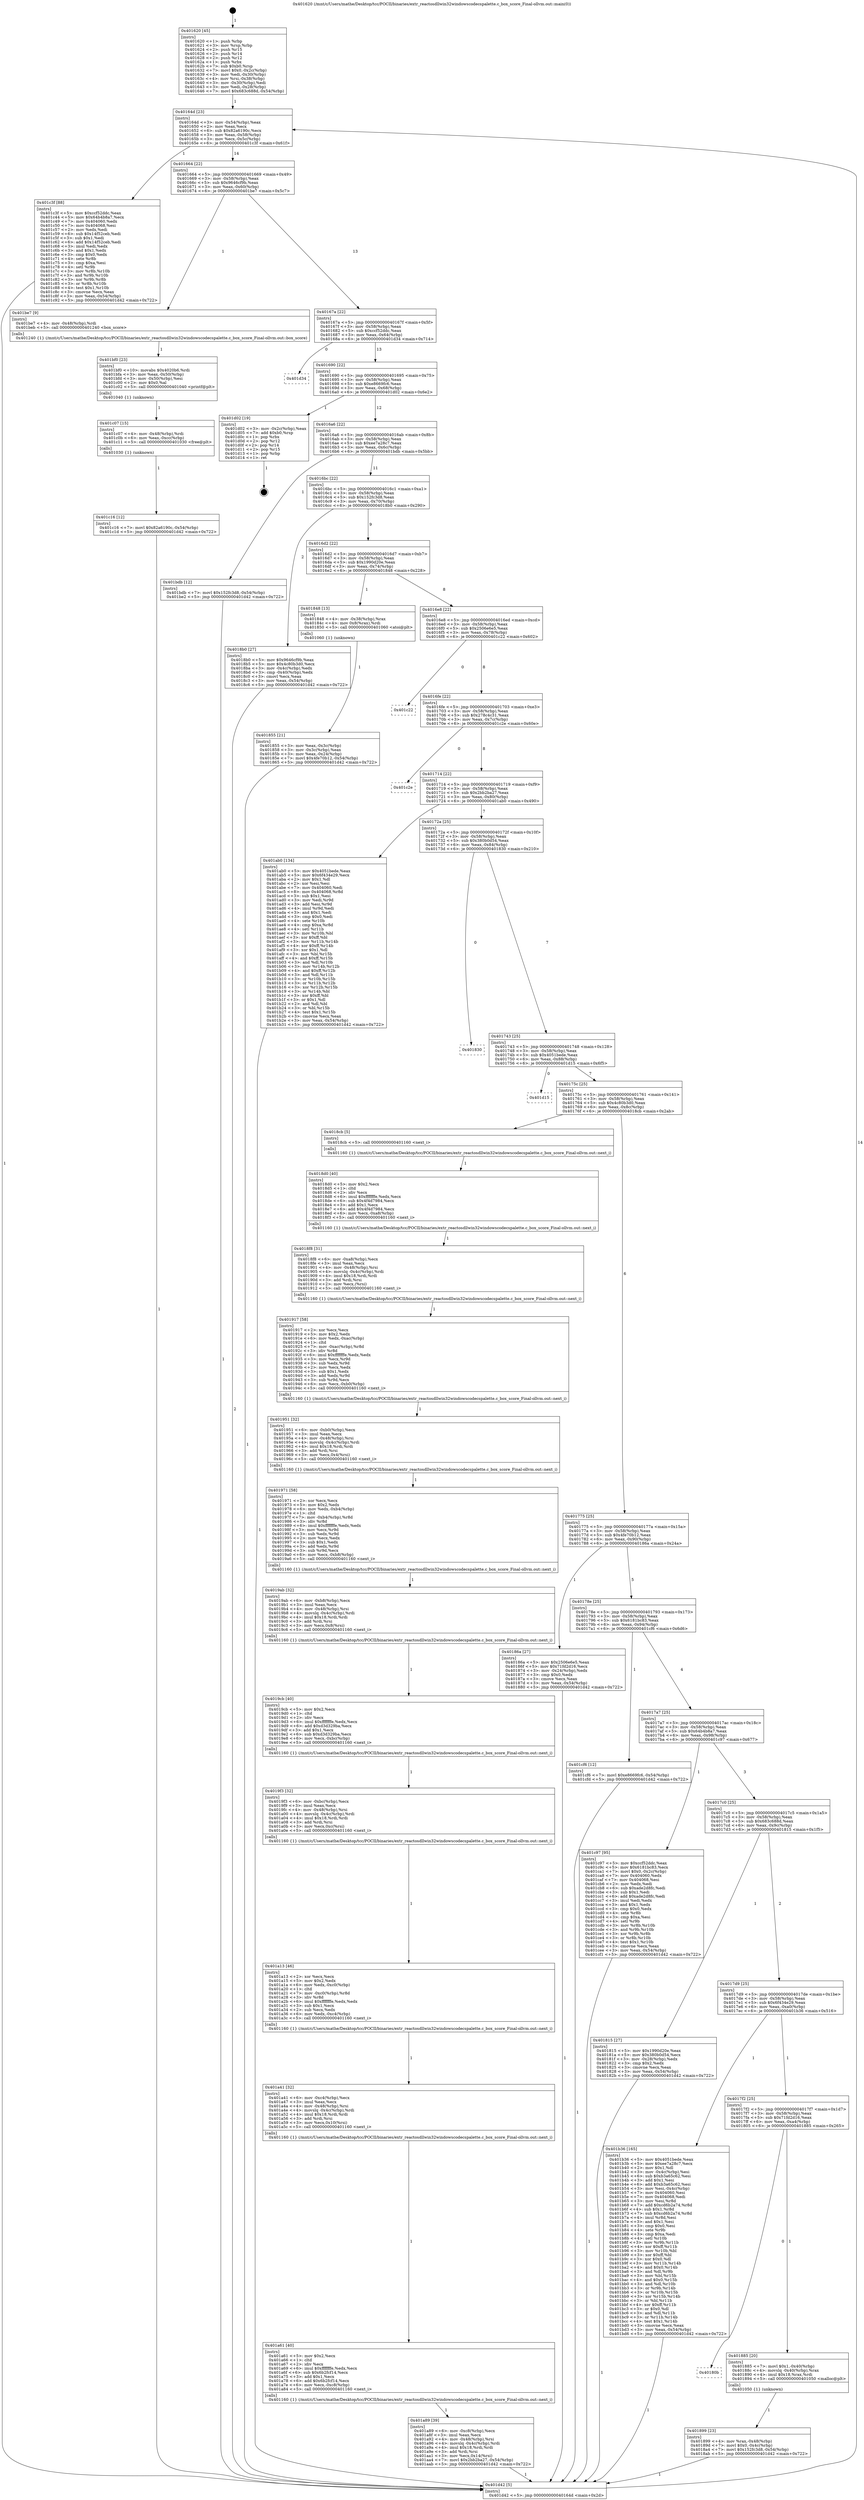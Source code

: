digraph "0x401620" {
  label = "0x401620 (/mnt/c/Users/mathe/Desktop/tcc/POCII/binaries/extr_reactosdllwin32windowscodecspalette.c_box_score_Final-ollvm.out::main(0))"
  labelloc = "t"
  node[shape=record]

  Entry [label="",width=0.3,height=0.3,shape=circle,fillcolor=black,style=filled]
  "0x40164d" [label="{
     0x40164d [23]\l
     | [instrs]\l
     &nbsp;&nbsp;0x40164d \<+3\>: mov -0x54(%rbp),%eax\l
     &nbsp;&nbsp;0x401650 \<+2\>: mov %eax,%ecx\l
     &nbsp;&nbsp;0x401652 \<+6\>: sub $0x82a6190c,%ecx\l
     &nbsp;&nbsp;0x401658 \<+3\>: mov %eax,-0x58(%rbp)\l
     &nbsp;&nbsp;0x40165b \<+3\>: mov %ecx,-0x5c(%rbp)\l
     &nbsp;&nbsp;0x40165e \<+6\>: je 0000000000401c3f \<main+0x61f\>\l
  }"]
  "0x401c3f" [label="{
     0x401c3f [88]\l
     | [instrs]\l
     &nbsp;&nbsp;0x401c3f \<+5\>: mov $0xccf52ddc,%eax\l
     &nbsp;&nbsp;0x401c44 \<+5\>: mov $0x64b4b8a7,%ecx\l
     &nbsp;&nbsp;0x401c49 \<+7\>: mov 0x404060,%edx\l
     &nbsp;&nbsp;0x401c50 \<+7\>: mov 0x404068,%esi\l
     &nbsp;&nbsp;0x401c57 \<+2\>: mov %edx,%edi\l
     &nbsp;&nbsp;0x401c59 \<+6\>: sub $0x14f52ceb,%edi\l
     &nbsp;&nbsp;0x401c5f \<+3\>: sub $0x1,%edi\l
     &nbsp;&nbsp;0x401c62 \<+6\>: add $0x14f52ceb,%edi\l
     &nbsp;&nbsp;0x401c68 \<+3\>: imul %edi,%edx\l
     &nbsp;&nbsp;0x401c6b \<+3\>: and $0x1,%edx\l
     &nbsp;&nbsp;0x401c6e \<+3\>: cmp $0x0,%edx\l
     &nbsp;&nbsp;0x401c71 \<+4\>: sete %r8b\l
     &nbsp;&nbsp;0x401c75 \<+3\>: cmp $0xa,%esi\l
     &nbsp;&nbsp;0x401c78 \<+4\>: setl %r9b\l
     &nbsp;&nbsp;0x401c7c \<+3\>: mov %r8b,%r10b\l
     &nbsp;&nbsp;0x401c7f \<+3\>: and %r9b,%r10b\l
     &nbsp;&nbsp;0x401c82 \<+3\>: xor %r9b,%r8b\l
     &nbsp;&nbsp;0x401c85 \<+3\>: or %r8b,%r10b\l
     &nbsp;&nbsp;0x401c88 \<+4\>: test $0x1,%r10b\l
     &nbsp;&nbsp;0x401c8c \<+3\>: cmovne %ecx,%eax\l
     &nbsp;&nbsp;0x401c8f \<+3\>: mov %eax,-0x54(%rbp)\l
     &nbsp;&nbsp;0x401c92 \<+5\>: jmp 0000000000401d42 \<main+0x722\>\l
  }"]
  "0x401664" [label="{
     0x401664 [22]\l
     | [instrs]\l
     &nbsp;&nbsp;0x401664 \<+5\>: jmp 0000000000401669 \<main+0x49\>\l
     &nbsp;&nbsp;0x401669 \<+3\>: mov -0x58(%rbp),%eax\l
     &nbsp;&nbsp;0x40166c \<+5\>: sub $0x9646cf9b,%eax\l
     &nbsp;&nbsp;0x401671 \<+3\>: mov %eax,-0x60(%rbp)\l
     &nbsp;&nbsp;0x401674 \<+6\>: je 0000000000401be7 \<main+0x5c7\>\l
  }"]
  Exit [label="",width=0.3,height=0.3,shape=circle,fillcolor=black,style=filled,peripheries=2]
  "0x401be7" [label="{
     0x401be7 [9]\l
     | [instrs]\l
     &nbsp;&nbsp;0x401be7 \<+4\>: mov -0x48(%rbp),%rdi\l
     &nbsp;&nbsp;0x401beb \<+5\>: call 0000000000401240 \<box_score\>\l
     | [calls]\l
     &nbsp;&nbsp;0x401240 \{1\} (/mnt/c/Users/mathe/Desktop/tcc/POCII/binaries/extr_reactosdllwin32windowscodecspalette.c_box_score_Final-ollvm.out::box_score)\l
  }"]
  "0x40167a" [label="{
     0x40167a [22]\l
     | [instrs]\l
     &nbsp;&nbsp;0x40167a \<+5\>: jmp 000000000040167f \<main+0x5f\>\l
     &nbsp;&nbsp;0x40167f \<+3\>: mov -0x58(%rbp),%eax\l
     &nbsp;&nbsp;0x401682 \<+5\>: sub $0xccf52ddc,%eax\l
     &nbsp;&nbsp;0x401687 \<+3\>: mov %eax,-0x64(%rbp)\l
     &nbsp;&nbsp;0x40168a \<+6\>: je 0000000000401d34 \<main+0x714\>\l
  }"]
  "0x401c16" [label="{
     0x401c16 [12]\l
     | [instrs]\l
     &nbsp;&nbsp;0x401c16 \<+7\>: movl $0x82a6190c,-0x54(%rbp)\l
     &nbsp;&nbsp;0x401c1d \<+5\>: jmp 0000000000401d42 \<main+0x722\>\l
  }"]
  "0x401d34" [label="{
     0x401d34\l
  }", style=dashed]
  "0x401690" [label="{
     0x401690 [22]\l
     | [instrs]\l
     &nbsp;&nbsp;0x401690 \<+5\>: jmp 0000000000401695 \<main+0x75\>\l
     &nbsp;&nbsp;0x401695 \<+3\>: mov -0x58(%rbp),%eax\l
     &nbsp;&nbsp;0x401698 \<+5\>: sub $0xe8669fc6,%eax\l
     &nbsp;&nbsp;0x40169d \<+3\>: mov %eax,-0x68(%rbp)\l
     &nbsp;&nbsp;0x4016a0 \<+6\>: je 0000000000401d02 \<main+0x6e2\>\l
  }"]
  "0x401c07" [label="{
     0x401c07 [15]\l
     | [instrs]\l
     &nbsp;&nbsp;0x401c07 \<+4\>: mov -0x48(%rbp),%rdi\l
     &nbsp;&nbsp;0x401c0b \<+6\>: mov %eax,-0xcc(%rbp)\l
     &nbsp;&nbsp;0x401c11 \<+5\>: call 0000000000401030 \<free@plt\>\l
     | [calls]\l
     &nbsp;&nbsp;0x401030 \{1\} (unknown)\l
  }"]
  "0x401d02" [label="{
     0x401d02 [19]\l
     | [instrs]\l
     &nbsp;&nbsp;0x401d02 \<+3\>: mov -0x2c(%rbp),%eax\l
     &nbsp;&nbsp;0x401d05 \<+7\>: add $0xb0,%rsp\l
     &nbsp;&nbsp;0x401d0c \<+1\>: pop %rbx\l
     &nbsp;&nbsp;0x401d0d \<+2\>: pop %r12\l
     &nbsp;&nbsp;0x401d0f \<+2\>: pop %r14\l
     &nbsp;&nbsp;0x401d11 \<+2\>: pop %r15\l
     &nbsp;&nbsp;0x401d13 \<+1\>: pop %rbp\l
     &nbsp;&nbsp;0x401d14 \<+1\>: ret\l
  }"]
  "0x4016a6" [label="{
     0x4016a6 [22]\l
     | [instrs]\l
     &nbsp;&nbsp;0x4016a6 \<+5\>: jmp 00000000004016ab \<main+0x8b\>\l
     &nbsp;&nbsp;0x4016ab \<+3\>: mov -0x58(%rbp),%eax\l
     &nbsp;&nbsp;0x4016ae \<+5\>: sub $0xee7a28c7,%eax\l
     &nbsp;&nbsp;0x4016b3 \<+3\>: mov %eax,-0x6c(%rbp)\l
     &nbsp;&nbsp;0x4016b6 \<+6\>: je 0000000000401bdb \<main+0x5bb\>\l
  }"]
  "0x401bf0" [label="{
     0x401bf0 [23]\l
     | [instrs]\l
     &nbsp;&nbsp;0x401bf0 \<+10\>: movabs $0x4020b6,%rdi\l
     &nbsp;&nbsp;0x401bfa \<+3\>: mov %eax,-0x50(%rbp)\l
     &nbsp;&nbsp;0x401bfd \<+3\>: mov -0x50(%rbp),%esi\l
     &nbsp;&nbsp;0x401c00 \<+2\>: mov $0x0,%al\l
     &nbsp;&nbsp;0x401c02 \<+5\>: call 0000000000401040 \<printf@plt\>\l
     | [calls]\l
     &nbsp;&nbsp;0x401040 \{1\} (unknown)\l
  }"]
  "0x401bdb" [label="{
     0x401bdb [12]\l
     | [instrs]\l
     &nbsp;&nbsp;0x401bdb \<+7\>: movl $0x152fc3d8,-0x54(%rbp)\l
     &nbsp;&nbsp;0x401be2 \<+5\>: jmp 0000000000401d42 \<main+0x722\>\l
  }"]
  "0x4016bc" [label="{
     0x4016bc [22]\l
     | [instrs]\l
     &nbsp;&nbsp;0x4016bc \<+5\>: jmp 00000000004016c1 \<main+0xa1\>\l
     &nbsp;&nbsp;0x4016c1 \<+3\>: mov -0x58(%rbp),%eax\l
     &nbsp;&nbsp;0x4016c4 \<+5\>: sub $0x152fc3d8,%eax\l
     &nbsp;&nbsp;0x4016c9 \<+3\>: mov %eax,-0x70(%rbp)\l
     &nbsp;&nbsp;0x4016cc \<+6\>: je 00000000004018b0 \<main+0x290\>\l
  }"]
  "0x401a89" [label="{
     0x401a89 [39]\l
     | [instrs]\l
     &nbsp;&nbsp;0x401a89 \<+6\>: mov -0xc8(%rbp),%ecx\l
     &nbsp;&nbsp;0x401a8f \<+3\>: imul %eax,%ecx\l
     &nbsp;&nbsp;0x401a92 \<+4\>: mov -0x48(%rbp),%rsi\l
     &nbsp;&nbsp;0x401a96 \<+4\>: movslq -0x4c(%rbp),%rdi\l
     &nbsp;&nbsp;0x401a9a \<+4\>: imul $0x18,%rdi,%rdi\l
     &nbsp;&nbsp;0x401a9e \<+3\>: add %rdi,%rsi\l
     &nbsp;&nbsp;0x401aa1 \<+3\>: mov %ecx,0x14(%rsi)\l
     &nbsp;&nbsp;0x401aa4 \<+7\>: movl $0x2bb2ba27,-0x54(%rbp)\l
     &nbsp;&nbsp;0x401aab \<+5\>: jmp 0000000000401d42 \<main+0x722\>\l
  }"]
  "0x4018b0" [label="{
     0x4018b0 [27]\l
     | [instrs]\l
     &nbsp;&nbsp;0x4018b0 \<+5\>: mov $0x9646cf9b,%eax\l
     &nbsp;&nbsp;0x4018b5 \<+5\>: mov $0x4c80b3d0,%ecx\l
     &nbsp;&nbsp;0x4018ba \<+3\>: mov -0x4c(%rbp),%edx\l
     &nbsp;&nbsp;0x4018bd \<+3\>: cmp -0x40(%rbp),%edx\l
     &nbsp;&nbsp;0x4018c0 \<+3\>: cmovl %ecx,%eax\l
     &nbsp;&nbsp;0x4018c3 \<+3\>: mov %eax,-0x54(%rbp)\l
     &nbsp;&nbsp;0x4018c6 \<+5\>: jmp 0000000000401d42 \<main+0x722\>\l
  }"]
  "0x4016d2" [label="{
     0x4016d2 [22]\l
     | [instrs]\l
     &nbsp;&nbsp;0x4016d2 \<+5\>: jmp 00000000004016d7 \<main+0xb7\>\l
     &nbsp;&nbsp;0x4016d7 \<+3\>: mov -0x58(%rbp),%eax\l
     &nbsp;&nbsp;0x4016da \<+5\>: sub $0x1990d20e,%eax\l
     &nbsp;&nbsp;0x4016df \<+3\>: mov %eax,-0x74(%rbp)\l
     &nbsp;&nbsp;0x4016e2 \<+6\>: je 0000000000401848 \<main+0x228\>\l
  }"]
  "0x401a61" [label="{
     0x401a61 [40]\l
     | [instrs]\l
     &nbsp;&nbsp;0x401a61 \<+5\>: mov $0x2,%ecx\l
     &nbsp;&nbsp;0x401a66 \<+1\>: cltd\l
     &nbsp;&nbsp;0x401a67 \<+2\>: idiv %ecx\l
     &nbsp;&nbsp;0x401a69 \<+6\>: imul $0xfffffffe,%edx,%ecx\l
     &nbsp;&nbsp;0x401a6f \<+6\>: sub $0x6b2fcf14,%ecx\l
     &nbsp;&nbsp;0x401a75 \<+3\>: add $0x1,%ecx\l
     &nbsp;&nbsp;0x401a78 \<+6\>: add $0x6b2fcf14,%ecx\l
     &nbsp;&nbsp;0x401a7e \<+6\>: mov %ecx,-0xc8(%rbp)\l
     &nbsp;&nbsp;0x401a84 \<+5\>: call 0000000000401160 \<next_i\>\l
     | [calls]\l
     &nbsp;&nbsp;0x401160 \{1\} (/mnt/c/Users/mathe/Desktop/tcc/POCII/binaries/extr_reactosdllwin32windowscodecspalette.c_box_score_Final-ollvm.out::next_i)\l
  }"]
  "0x401848" [label="{
     0x401848 [13]\l
     | [instrs]\l
     &nbsp;&nbsp;0x401848 \<+4\>: mov -0x38(%rbp),%rax\l
     &nbsp;&nbsp;0x40184c \<+4\>: mov 0x8(%rax),%rdi\l
     &nbsp;&nbsp;0x401850 \<+5\>: call 0000000000401060 \<atoi@plt\>\l
     | [calls]\l
     &nbsp;&nbsp;0x401060 \{1\} (unknown)\l
  }"]
  "0x4016e8" [label="{
     0x4016e8 [22]\l
     | [instrs]\l
     &nbsp;&nbsp;0x4016e8 \<+5\>: jmp 00000000004016ed \<main+0xcd\>\l
     &nbsp;&nbsp;0x4016ed \<+3\>: mov -0x58(%rbp),%eax\l
     &nbsp;&nbsp;0x4016f0 \<+5\>: sub $0x2506e6e5,%eax\l
     &nbsp;&nbsp;0x4016f5 \<+3\>: mov %eax,-0x78(%rbp)\l
     &nbsp;&nbsp;0x4016f8 \<+6\>: je 0000000000401c22 \<main+0x602\>\l
  }"]
  "0x401a41" [label="{
     0x401a41 [32]\l
     | [instrs]\l
     &nbsp;&nbsp;0x401a41 \<+6\>: mov -0xc4(%rbp),%ecx\l
     &nbsp;&nbsp;0x401a47 \<+3\>: imul %eax,%ecx\l
     &nbsp;&nbsp;0x401a4a \<+4\>: mov -0x48(%rbp),%rsi\l
     &nbsp;&nbsp;0x401a4e \<+4\>: movslq -0x4c(%rbp),%rdi\l
     &nbsp;&nbsp;0x401a52 \<+4\>: imul $0x18,%rdi,%rdi\l
     &nbsp;&nbsp;0x401a56 \<+3\>: add %rdi,%rsi\l
     &nbsp;&nbsp;0x401a59 \<+3\>: mov %ecx,0x10(%rsi)\l
     &nbsp;&nbsp;0x401a5c \<+5\>: call 0000000000401160 \<next_i\>\l
     | [calls]\l
     &nbsp;&nbsp;0x401160 \{1\} (/mnt/c/Users/mathe/Desktop/tcc/POCII/binaries/extr_reactosdllwin32windowscodecspalette.c_box_score_Final-ollvm.out::next_i)\l
  }"]
  "0x401c22" [label="{
     0x401c22\l
  }", style=dashed]
  "0x4016fe" [label="{
     0x4016fe [22]\l
     | [instrs]\l
     &nbsp;&nbsp;0x4016fe \<+5\>: jmp 0000000000401703 \<main+0xe3\>\l
     &nbsp;&nbsp;0x401703 \<+3\>: mov -0x58(%rbp),%eax\l
     &nbsp;&nbsp;0x401706 \<+5\>: sub $0x278c4c31,%eax\l
     &nbsp;&nbsp;0x40170b \<+3\>: mov %eax,-0x7c(%rbp)\l
     &nbsp;&nbsp;0x40170e \<+6\>: je 0000000000401c2e \<main+0x60e\>\l
  }"]
  "0x401a13" [label="{
     0x401a13 [46]\l
     | [instrs]\l
     &nbsp;&nbsp;0x401a13 \<+2\>: xor %ecx,%ecx\l
     &nbsp;&nbsp;0x401a15 \<+5\>: mov $0x2,%edx\l
     &nbsp;&nbsp;0x401a1a \<+6\>: mov %edx,-0xc0(%rbp)\l
     &nbsp;&nbsp;0x401a20 \<+1\>: cltd\l
     &nbsp;&nbsp;0x401a21 \<+7\>: mov -0xc0(%rbp),%r8d\l
     &nbsp;&nbsp;0x401a28 \<+3\>: idiv %r8d\l
     &nbsp;&nbsp;0x401a2b \<+6\>: imul $0xfffffffe,%edx,%edx\l
     &nbsp;&nbsp;0x401a31 \<+3\>: sub $0x1,%ecx\l
     &nbsp;&nbsp;0x401a34 \<+2\>: sub %ecx,%edx\l
     &nbsp;&nbsp;0x401a36 \<+6\>: mov %edx,-0xc4(%rbp)\l
     &nbsp;&nbsp;0x401a3c \<+5\>: call 0000000000401160 \<next_i\>\l
     | [calls]\l
     &nbsp;&nbsp;0x401160 \{1\} (/mnt/c/Users/mathe/Desktop/tcc/POCII/binaries/extr_reactosdllwin32windowscodecspalette.c_box_score_Final-ollvm.out::next_i)\l
  }"]
  "0x401c2e" [label="{
     0x401c2e\l
  }", style=dashed]
  "0x401714" [label="{
     0x401714 [22]\l
     | [instrs]\l
     &nbsp;&nbsp;0x401714 \<+5\>: jmp 0000000000401719 \<main+0xf9\>\l
     &nbsp;&nbsp;0x401719 \<+3\>: mov -0x58(%rbp),%eax\l
     &nbsp;&nbsp;0x40171c \<+5\>: sub $0x2bb2ba27,%eax\l
     &nbsp;&nbsp;0x401721 \<+3\>: mov %eax,-0x80(%rbp)\l
     &nbsp;&nbsp;0x401724 \<+6\>: je 0000000000401ab0 \<main+0x490\>\l
  }"]
  "0x4019f3" [label="{
     0x4019f3 [32]\l
     | [instrs]\l
     &nbsp;&nbsp;0x4019f3 \<+6\>: mov -0xbc(%rbp),%ecx\l
     &nbsp;&nbsp;0x4019f9 \<+3\>: imul %eax,%ecx\l
     &nbsp;&nbsp;0x4019fc \<+4\>: mov -0x48(%rbp),%rsi\l
     &nbsp;&nbsp;0x401a00 \<+4\>: movslq -0x4c(%rbp),%rdi\l
     &nbsp;&nbsp;0x401a04 \<+4\>: imul $0x18,%rdi,%rdi\l
     &nbsp;&nbsp;0x401a08 \<+3\>: add %rdi,%rsi\l
     &nbsp;&nbsp;0x401a0b \<+3\>: mov %ecx,0xc(%rsi)\l
     &nbsp;&nbsp;0x401a0e \<+5\>: call 0000000000401160 \<next_i\>\l
     | [calls]\l
     &nbsp;&nbsp;0x401160 \{1\} (/mnt/c/Users/mathe/Desktop/tcc/POCII/binaries/extr_reactosdllwin32windowscodecspalette.c_box_score_Final-ollvm.out::next_i)\l
  }"]
  "0x401ab0" [label="{
     0x401ab0 [134]\l
     | [instrs]\l
     &nbsp;&nbsp;0x401ab0 \<+5\>: mov $0x4051bede,%eax\l
     &nbsp;&nbsp;0x401ab5 \<+5\>: mov $0x6f434e29,%ecx\l
     &nbsp;&nbsp;0x401aba \<+2\>: mov $0x1,%dl\l
     &nbsp;&nbsp;0x401abc \<+2\>: xor %esi,%esi\l
     &nbsp;&nbsp;0x401abe \<+7\>: mov 0x404060,%edi\l
     &nbsp;&nbsp;0x401ac5 \<+8\>: mov 0x404068,%r8d\l
     &nbsp;&nbsp;0x401acd \<+3\>: sub $0x1,%esi\l
     &nbsp;&nbsp;0x401ad0 \<+3\>: mov %edi,%r9d\l
     &nbsp;&nbsp;0x401ad3 \<+3\>: add %esi,%r9d\l
     &nbsp;&nbsp;0x401ad6 \<+4\>: imul %r9d,%edi\l
     &nbsp;&nbsp;0x401ada \<+3\>: and $0x1,%edi\l
     &nbsp;&nbsp;0x401add \<+3\>: cmp $0x0,%edi\l
     &nbsp;&nbsp;0x401ae0 \<+4\>: sete %r10b\l
     &nbsp;&nbsp;0x401ae4 \<+4\>: cmp $0xa,%r8d\l
     &nbsp;&nbsp;0x401ae8 \<+4\>: setl %r11b\l
     &nbsp;&nbsp;0x401aec \<+3\>: mov %r10b,%bl\l
     &nbsp;&nbsp;0x401aef \<+3\>: xor $0xff,%bl\l
     &nbsp;&nbsp;0x401af2 \<+3\>: mov %r11b,%r14b\l
     &nbsp;&nbsp;0x401af5 \<+4\>: xor $0xff,%r14b\l
     &nbsp;&nbsp;0x401af9 \<+3\>: xor $0x1,%dl\l
     &nbsp;&nbsp;0x401afc \<+3\>: mov %bl,%r15b\l
     &nbsp;&nbsp;0x401aff \<+4\>: and $0xff,%r15b\l
     &nbsp;&nbsp;0x401b03 \<+3\>: and %dl,%r10b\l
     &nbsp;&nbsp;0x401b06 \<+3\>: mov %r14b,%r12b\l
     &nbsp;&nbsp;0x401b09 \<+4\>: and $0xff,%r12b\l
     &nbsp;&nbsp;0x401b0d \<+3\>: and %dl,%r11b\l
     &nbsp;&nbsp;0x401b10 \<+3\>: or %r10b,%r15b\l
     &nbsp;&nbsp;0x401b13 \<+3\>: or %r11b,%r12b\l
     &nbsp;&nbsp;0x401b16 \<+3\>: xor %r12b,%r15b\l
     &nbsp;&nbsp;0x401b19 \<+3\>: or %r14b,%bl\l
     &nbsp;&nbsp;0x401b1c \<+3\>: xor $0xff,%bl\l
     &nbsp;&nbsp;0x401b1f \<+3\>: or $0x1,%dl\l
     &nbsp;&nbsp;0x401b22 \<+2\>: and %dl,%bl\l
     &nbsp;&nbsp;0x401b24 \<+3\>: or %bl,%r15b\l
     &nbsp;&nbsp;0x401b27 \<+4\>: test $0x1,%r15b\l
     &nbsp;&nbsp;0x401b2b \<+3\>: cmovne %ecx,%eax\l
     &nbsp;&nbsp;0x401b2e \<+3\>: mov %eax,-0x54(%rbp)\l
     &nbsp;&nbsp;0x401b31 \<+5\>: jmp 0000000000401d42 \<main+0x722\>\l
  }"]
  "0x40172a" [label="{
     0x40172a [25]\l
     | [instrs]\l
     &nbsp;&nbsp;0x40172a \<+5\>: jmp 000000000040172f \<main+0x10f\>\l
     &nbsp;&nbsp;0x40172f \<+3\>: mov -0x58(%rbp),%eax\l
     &nbsp;&nbsp;0x401732 \<+5\>: sub $0x380b0d54,%eax\l
     &nbsp;&nbsp;0x401737 \<+6\>: mov %eax,-0x84(%rbp)\l
     &nbsp;&nbsp;0x40173d \<+6\>: je 0000000000401830 \<main+0x210\>\l
  }"]
  "0x4019cb" [label="{
     0x4019cb [40]\l
     | [instrs]\l
     &nbsp;&nbsp;0x4019cb \<+5\>: mov $0x2,%ecx\l
     &nbsp;&nbsp;0x4019d0 \<+1\>: cltd\l
     &nbsp;&nbsp;0x4019d1 \<+2\>: idiv %ecx\l
     &nbsp;&nbsp;0x4019d3 \<+6\>: imul $0xfffffffe,%edx,%ecx\l
     &nbsp;&nbsp;0x4019d9 \<+6\>: add $0xd3d329ba,%ecx\l
     &nbsp;&nbsp;0x4019df \<+3\>: add $0x1,%ecx\l
     &nbsp;&nbsp;0x4019e2 \<+6\>: sub $0xd3d329ba,%ecx\l
     &nbsp;&nbsp;0x4019e8 \<+6\>: mov %ecx,-0xbc(%rbp)\l
     &nbsp;&nbsp;0x4019ee \<+5\>: call 0000000000401160 \<next_i\>\l
     | [calls]\l
     &nbsp;&nbsp;0x401160 \{1\} (/mnt/c/Users/mathe/Desktop/tcc/POCII/binaries/extr_reactosdllwin32windowscodecspalette.c_box_score_Final-ollvm.out::next_i)\l
  }"]
  "0x401830" [label="{
     0x401830\l
  }", style=dashed]
  "0x401743" [label="{
     0x401743 [25]\l
     | [instrs]\l
     &nbsp;&nbsp;0x401743 \<+5\>: jmp 0000000000401748 \<main+0x128\>\l
     &nbsp;&nbsp;0x401748 \<+3\>: mov -0x58(%rbp),%eax\l
     &nbsp;&nbsp;0x40174b \<+5\>: sub $0x4051bede,%eax\l
     &nbsp;&nbsp;0x401750 \<+6\>: mov %eax,-0x88(%rbp)\l
     &nbsp;&nbsp;0x401756 \<+6\>: je 0000000000401d15 \<main+0x6f5\>\l
  }"]
  "0x4019ab" [label="{
     0x4019ab [32]\l
     | [instrs]\l
     &nbsp;&nbsp;0x4019ab \<+6\>: mov -0xb8(%rbp),%ecx\l
     &nbsp;&nbsp;0x4019b1 \<+3\>: imul %eax,%ecx\l
     &nbsp;&nbsp;0x4019b4 \<+4\>: mov -0x48(%rbp),%rsi\l
     &nbsp;&nbsp;0x4019b8 \<+4\>: movslq -0x4c(%rbp),%rdi\l
     &nbsp;&nbsp;0x4019bc \<+4\>: imul $0x18,%rdi,%rdi\l
     &nbsp;&nbsp;0x4019c0 \<+3\>: add %rdi,%rsi\l
     &nbsp;&nbsp;0x4019c3 \<+3\>: mov %ecx,0x8(%rsi)\l
     &nbsp;&nbsp;0x4019c6 \<+5\>: call 0000000000401160 \<next_i\>\l
     | [calls]\l
     &nbsp;&nbsp;0x401160 \{1\} (/mnt/c/Users/mathe/Desktop/tcc/POCII/binaries/extr_reactosdllwin32windowscodecspalette.c_box_score_Final-ollvm.out::next_i)\l
  }"]
  "0x401d15" [label="{
     0x401d15\l
  }", style=dashed]
  "0x40175c" [label="{
     0x40175c [25]\l
     | [instrs]\l
     &nbsp;&nbsp;0x40175c \<+5\>: jmp 0000000000401761 \<main+0x141\>\l
     &nbsp;&nbsp;0x401761 \<+3\>: mov -0x58(%rbp),%eax\l
     &nbsp;&nbsp;0x401764 \<+5\>: sub $0x4c80b3d0,%eax\l
     &nbsp;&nbsp;0x401769 \<+6\>: mov %eax,-0x8c(%rbp)\l
     &nbsp;&nbsp;0x40176f \<+6\>: je 00000000004018cb \<main+0x2ab\>\l
  }"]
  "0x401971" [label="{
     0x401971 [58]\l
     | [instrs]\l
     &nbsp;&nbsp;0x401971 \<+2\>: xor %ecx,%ecx\l
     &nbsp;&nbsp;0x401973 \<+5\>: mov $0x2,%edx\l
     &nbsp;&nbsp;0x401978 \<+6\>: mov %edx,-0xb4(%rbp)\l
     &nbsp;&nbsp;0x40197e \<+1\>: cltd\l
     &nbsp;&nbsp;0x40197f \<+7\>: mov -0xb4(%rbp),%r8d\l
     &nbsp;&nbsp;0x401986 \<+3\>: idiv %r8d\l
     &nbsp;&nbsp;0x401989 \<+6\>: imul $0xfffffffe,%edx,%edx\l
     &nbsp;&nbsp;0x40198f \<+3\>: mov %ecx,%r9d\l
     &nbsp;&nbsp;0x401992 \<+3\>: sub %edx,%r9d\l
     &nbsp;&nbsp;0x401995 \<+2\>: mov %ecx,%edx\l
     &nbsp;&nbsp;0x401997 \<+3\>: sub $0x1,%edx\l
     &nbsp;&nbsp;0x40199a \<+3\>: add %edx,%r9d\l
     &nbsp;&nbsp;0x40199d \<+3\>: sub %r9d,%ecx\l
     &nbsp;&nbsp;0x4019a0 \<+6\>: mov %ecx,-0xb8(%rbp)\l
     &nbsp;&nbsp;0x4019a6 \<+5\>: call 0000000000401160 \<next_i\>\l
     | [calls]\l
     &nbsp;&nbsp;0x401160 \{1\} (/mnt/c/Users/mathe/Desktop/tcc/POCII/binaries/extr_reactosdllwin32windowscodecspalette.c_box_score_Final-ollvm.out::next_i)\l
  }"]
  "0x4018cb" [label="{
     0x4018cb [5]\l
     | [instrs]\l
     &nbsp;&nbsp;0x4018cb \<+5\>: call 0000000000401160 \<next_i\>\l
     | [calls]\l
     &nbsp;&nbsp;0x401160 \{1\} (/mnt/c/Users/mathe/Desktop/tcc/POCII/binaries/extr_reactosdllwin32windowscodecspalette.c_box_score_Final-ollvm.out::next_i)\l
  }"]
  "0x401775" [label="{
     0x401775 [25]\l
     | [instrs]\l
     &nbsp;&nbsp;0x401775 \<+5\>: jmp 000000000040177a \<main+0x15a\>\l
     &nbsp;&nbsp;0x40177a \<+3\>: mov -0x58(%rbp),%eax\l
     &nbsp;&nbsp;0x40177d \<+5\>: sub $0x4fe70b12,%eax\l
     &nbsp;&nbsp;0x401782 \<+6\>: mov %eax,-0x90(%rbp)\l
     &nbsp;&nbsp;0x401788 \<+6\>: je 000000000040186a \<main+0x24a\>\l
  }"]
  "0x401951" [label="{
     0x401951 [32]\l
     | [instrs]\l
     &nbsp;&nbsp;0x401951 \<+6\>: mov -0xb0(%rbp),%ecx\l
     &nbsp;&nbsp;0x401957 \<+3\>: imul %eax,%ecx\l
     &nbsp;&nbsp;0x40195a \<+4\>: mov -0x48(%rbp),%rsi\l
     &nbsp;&nbsp;0x40195e \<+4\>: movslq -0x4c(%rbp),%rdi\l
     &nbsp;&nbsp;0x401962 \<+4\>: imul $0x18,%rdi,%rdi\l
     &nbsp;&nbsp;0x401966 \<+3\>: add %rdi,%rsi\l
     &nbsp;&nbsp;0x401969 \<+3\>: mov %ecx,0x4(%rsi)\l
     &nbsp;&nbsp;0x40196c \<+5\>: call 0000000000401160 \<next_i\>\l
     | [calls]\l
     &nbsp;&nbsp;0x401160 \{1\} (/mnt/c/Users/mathe/Desktop/tcc/POCII/binaries/extr_reactosdllwin32windowscodecspalette.c_box_score_Final-ollvm.out::next_i)\l
  }"]
  "0x40186a" [label="{
     0x40186a [27]\l
     | [instrs]\l
     &nbsp;&nbsp;0x40186a \<+5\>: mov $0x2506e6e5,%eax\l
     &nbsp;&nbsp;0x40186f \<+5\>: mov $0x71fd2d16,%ecx\l
     &nbsp;&nbsp;0x401874 \<+3\>: mov -0x24(%rbp),%edx\l
     &nbsp;&nbsp;0x401877 \<+3\>: cmp $0x0,%edx\l
     &nbsp;&nbsp;0x40187a \<+3\>: cmove %ecx,%eax\l
     &nbsp;&nbsp;0x40187d \<+3\>: mov %eax,-0x54(%rbp)\l
     &nbsp;&nbsp;0x401880 \<+5\>: jmp 0000000000401d42 \<main+0x722\>\l
  }"]
  "0x40178e" [label="{
     0x40178e [25]\l
     | [instrs]\l
     &nbsp;&nbsp;0x40178e \<+5\>: jmp 0000000000401793 \<main+0x173\>\l
     &nbsp;&nbsp;0x401793 \<+3\>: mov -0x58(%rbp),%eax\l
     &nbsp;&nbsp;0x401796 \<+5\>: sub $0x6181bc83,%eax\l
     &nbsp;&nbsp;0x40179b \<+6\>: mov %eax,-0x94(%rbp)\l
     &nbsp;&nbsp;0x4017a1 \<+6\>: je 0000000000401cf6 \<main+0x6d6\>\l
  }"]
  "0x401917" [label="{
     0x401917 [58]\l
     | [instrs]\l
     &nbsp;&nbsp;0x401917 \<+2\>: xor %ecx,%ecx\l
     &nbsp;&nbsp;0x401919 \<+5\>: mov $0x2,%edx\l
     &nbsp;&nbsp;0x40191e \<+6\>: mov %edx,-0xac(%rbp)\l
     &nbsp;&nbsp;0x401924 \<+1\>: cltd\l
     &nbsp;&nbsp;0x401925 \<+7\>: mov -0xac(%rbp),%r8d\l
     &nbsp;&nbsp;0x40192c \<+3\>: idiv %r8d\l
     &nbsp;&nbsp;0x40192f \<+6\>: imul $0xfffffffe,%edx,%edx\l
     &nbsp;&nbsp;0x401935 \<+3\>: mov %ecx,%r9d\l
     &nbsp;&nbsp;0x401938 \<+3\>: sub %edx,%r9d\l
     &nbsp;&nbsp;0x40193b \<+2\>: mov %ecx,%edx\l
     &nbsp;&nbsp;0x40193d \<+3\>: sub $0x1,%edx\l
     &nbsp;&nbsp;0x401940 \<+3\>: add %edx,%r9d\l
     &nbsp;&nbsp;0x401943 \<+3\>: sub %r9d,%ecx\l
     &nbsp;&nbsp;0x401946 \<+6\>: mov %ecx,-0xb0(%rbp)\l
     &nbsp;&nbsp;0x40194c \<+5\>: call 0000000000401160 \<next_i\>\l
     | [calls]\l
     &nbsp;&nbsp;0x401160 \{1\} (/mnt/c/Users/mathe/Desktop/tcc/POCII/binaries/extr_reactosdllwin32windowscodecspalette.c_box_score_Final-ollvm.out::next_i)\l
  }"]
  "0x401cf6" [label="{
     0x401cf6 [12]\l
     | [instrs]\l
     &nbsp;&nbsp;0x401cf6 \<+7\>: movl $0xe8669fc6,-0x54(%rbp)\l
     &nbsp;&nbsp;0x401cfd \<+5\>: jmp 0000000000401d42 \<main+0x722\>\l
  }"]
  "0x4017a7" [label="{
     0x4017a7 [25]\l
     | [instrs]\l
     &nbsp;&nbsp;0x4017a7 \<+5\>: jmp 00000000004017ac \<main+0x18c\>\l
     &nbsp;&nbsp;0x4017ac \<+3\>: mov -0x58(%rbp),%eax\l
     &nbsp;&nbsp;0x4017af \<+5\>: sub $0x64b4b8a7,%eax\l
     &nbsp;&nbsp;0x4017b4 \<+6\>: mov %eax,-0x98(%rbp)\l
     &nbsp;&nbsp;0x4017ba \<+6\>: je 0000000000401c97 \<main+0x677\>\l
  }"]
  "0x4018f8" [label="{
     0x4018f8 [31]\l
     | [instrs]\l
     &nbsp;&nbsp;0x4018f8 \<+6\>: mov -0xa8(%rbp),%ecx\l
     &nbsp;&nbsp;0x4018fe \<+3\>: imul %eax,%ecx\l
     &nbsp;&nbsp;0x401901 \<+4\>: mov -0x48(%rbp),%rsi\l
     &nbsp;&nbsp;0x401905 \<+4\>: movslq -0x4c(%rbp),%rdi\l
     &nbsp;&nbsp;0x401909 \<+4\>: imul $0x18,%rdi,%rdi\l
     &nbsp;&nbsp;0x40190d \<+3\>: add %rdi,%rsi\l
     &nbsp;&nbsp;0x401910 \<+2\>: mov %ecx,(%rsi)\l
     &nbsp;&nbsp;0x401912 \<+5\>: call 0000000000401160 \<next_i\>\l
     | [calls]\l
     &nbsp;&nbsp;0x401160 \{1\} (/mnt/c/Users/mathe/Desktop/tcc/POCII/binaries/extr_reactosdllwin32windowscodecspalette.c_box_score_Final-ollvm.out::next_i)\l
  }"]
  "0x401c97" [label="{
     0x401c97 [95]\l
     | [instrs]\l
     &nbsp;&nbsp;0x401c97 \<+5\>: mov $0xccf52ddc,%eax\l
     &nbsp;&nbsp;0x401c9c \<+5\>: mov $0x6181bc83,%ecx\l
     &nbsp;&nbsp;0x401ca1 \<+7\>: movl $0x0,-0x2c(%rbp)\l
     &nbsp;&nbsp;0x401ca8 \<+7\>: mov 0x404060,%edx\l
     &nbsp;&nbsp;0x401caf \<+7\>: mov 0x404068,%esi\l
     &nbsp;&nbsp;0x401cb6 \<+2\>: mov %edx,%edi\l
     &nbsp;&nbsp;0x401cb8 \<+6\>: sub $0xade2d8fc,%edi\l
     &nbsp;&nbsp;0x401cbe \<+3\>: sub $0x1,%edi\l
     &nbsp;&nbsp;0x401cc1 \<+6\>: add $0xade2d8fc,%edi\l
     &nbsp;&nbsp;0x401cc7 \<+3\>: imul %edi,%edx\l
     &nbsp;&nbsp;0x401cca \<+3\>: and $0x1,%edx\l
     &nbsp;&nbsp;0x401ccd \<+3\>: cmp $0x0,%edx\l
     &nbsp;&nbsp;0x401cd0 \<+4\>: sete %r8b\l
     &nbsp;&nbsp;0x401cd4 \<+3\>: cmp $0xa,%esi\l
     &nbsp;&nbsp;0x401cd7 \<+4\>: setl %r9b\l
     &nbsp;&nbsp;0x401cdb \<+3\>: mov %r8b,%r10b\l
     &nbsp;&nbsp;0x401cde \<+3\>: and %r9b,%r10b\l
     &nbsp;&nbsp;0x401ce1 \<+3\>: xor %r9b,%r8b\l
     &nbsp;&nbsp;0x401ce4 \<+3\>: or %r8b,%r10b\l
     &nbsp;&nbsp;0x401ce7 \<+4\>: test $0x1,%r10b\l
     &nbsp;&nbsp;0x401ceb \<+3\>: cmovne %ecx,%eax\l
     &nbsp;&nbsp;0x401cee \<+3\>: mov %eax,-0x54(%rbp)\l
     &nbsp;&nbsp;0x401cf1 \<+5\>: jmp 0000000000401d42 \<main+0x722\>\l
  }"]
  "0x4017c0" [label="{
     0x4017c0 [25]\l
     | [instrs]\l
     &nbsp;&nbsp;0x4017c0 \<+5\>: jmp 00000000004017c5 \<main+0x1a5\>\l
     &nbsp;&nbsp;0x4017c5 \<+3\>: mov -0x58(%rbp),%eax\l
     &nbsp;&nbsp;0x4017c8 \<+5\>: sub $0x683c688d,%eax\l
     &nbsp;&nbsp;0x4017cd \<+6\>: mov %eax,-0x9c(%rbp)\l
     &nbsp;&nbsp;0x4017d3 \<+6\>: je 0000000000401815 \<main+0x1f5\>\l
  }"]
  "0x4018d0" [label="{
     0x4018d0 [40]\l
     | [instrs]\l
     &nbsp;&nbsp;0x4018d0 \<+5\>: mov $0x2,%ecx\l
     &nbsp;&nbsp;0x4018d5 \<+1\>: cltd\l
     &nbsp;&nbsp;0x4018d6 \<+2\>: idiv %ecx\l
     &nbsp;&nbsp;0x4018d8 \<+6\>: imul $0xfffffffe,%edx,%ecx\l
     &nbsp;&nbsp;0x4018de \<+6\>: sub $0x4f4d7984,%ecx\l
     &nbsp;&nbsp;0x4018e4 \<+3\>: add $0x1,%ecx\l
     &nbsp;&nbsp;0x4018e7 \<+6\>: add $0x4f4d7984,%ecx\l
     &nbsp;&nbsp;0x4018ed \<+6\>: mov %ecx,-0xa8(%rbp)\l
     &nbsp;&nbsp;0x4018f3 \<+5\>: call 0000000000401160 \<next_i\>\l
     | [calls]\l
     &nbsp;&nbsp;0x401160 \{1\} (/mnt/c/Users/mathe/Desktop/tcc/POCII/binaries/extr_reactosdllwin32windowscodecspalette.c_box_score_Final-ollvm.out::next_i)\l
  }"]
  "0x401815" [label="{
     0x401815 [27]\l
     | [instrs]\l
     &nbsp;&nbsp;0x401815 \<+5\>: mov $0x1990d20e,%eax\l
     &nbsp;&nbsp;0x40181a \<+5\>: mov $0x380b0d54,%ecx\l
     &nbsp;&nbsp;0x40181f \<+3\>: mov -0x28(%rbp),%edx\l
     &nbsp;&nbsp;0x401822 \<+3\>: cmp $0x2,%edx\l
     &nbsp;&nbsp;0x401825 \<+3\>: cmovne %ecx,%eax\l
     &nbsp;&nbsp;0x401828 \<+3\>: mov %eax,-0x54(%rbp)\l
     &nbsp;&nbsp;0x40182b \<+5\>: jmp 0000000000401d42 \<main+0x722\>\l
  }"]
  "0x4017d9" [label="{
     0x4017d9 [25]\l
     | [instrs]\l
     &nbsp;&nbsp;0x4017d9 \<+5\>: jmp 00000000004017de \<main+0x1be\>\l
     &nbsp;&nbsp;0x4017de \<+3\>: mov -0x58(%rbp),%eax\l
     &nbsp;&nbsp;0x4017e1 \<+5\>: sub $0x6f434e29,%eax\l
     &nbsp;&nbsp;0x4017e6 \<+6\>: mov %eax,-0xa0(%rbp)\l
     &nbsp;&nbsp;0x4017ec \<+6\>: je 0000000000401b36 \<main+0x516\>\l
  }"]
  "0x401d42" [label="{
     0x401d42 [5]\l
     | [instrs]\l
     &nbsp;&nbsp;0x401d42 \<+5\>: jmp 000000000040164d \<main+0x2d\>\l
  }"]
  "0x401620" [label="{
     0x401620 [45]\l
     | [instrs]\l
     &nbsp;&nbsp;0x401620 \<+1\>: push %rbp\l
     &nbsp;&nbsp;0x401621 \<+3\>: mov %rsp,%rbp\l
     &nbsp;&nbsp;0x401624 \<+2\>: push %r15\l
     &nbsp;&nbsp;0x401626 \<+2\>: push %r14\l
     &nbsp;&nbsp;0x401628 \<+2\>: push %r12\l
     &nbsp;&nbsp;0x40162a \<+1\>: push %rbx\l
     &nbsp;&nbsp;0x40162b \<+7\>: sub $0xb0,%rsp\l
     &nbsp;&nbsp;0x401632 \<+7\>: movl $0x0,-0x2c(%rbp)\l
     &nbsp;&nbsp;0x401639 \<+3\>: mov %edi,-0x30(%rbp)\l
     &nbsp;&nbsp;0x40163c \<+4\>: mov %rsi,-0x38(%rbp)\l
     &nbsp;&nbsp;0x401640 \<+3\>: mov -0x30(%rbp),%edi\l
     &nbsp;&nbsp;0x401643 \<+3\>: mov %edi,-0x28(%rbp)\l
     &nbsp;&nbsp;0x401646 \<+7\>: movl $0x683c688d,-0x54(%rbp)\l
  }"]
  "0x401855" [label="{
     0x401855 [21]\l
     | [instrs]\l
     &nbsp;&nbsp;0x401855 \<+3\>: mov %eax,-0x3c(%rbp)\l
     &nbsp;&nbsp;0x401858 \<+3\>: mov -0x3c(%rbp),%eax\l
     &nbsp;&nbsp;0x40185b \<+3\>: mov %eax,-0x24(%rbp)\l
     &nbsp;&nbsp;0x40185e \<+7\>: movl $0x4fe70b12,-0x54(%rbp)\l
     &nbsp;&nbsp;0x401865 \<+5\>: jmp 0000000000401d42 \<main+0x722\>\l
  }"]
  "0x401899" [label="{
     0x401899 [23]\l
     | [instrs]\l
     &nbsp;&nbsp;0x401899 \<+4\>: mov %rax,-0x48(%rbp)\l
     &nbsp;&nbsp;0x40189d \<+7\>: movl $0x0,-0x4c(%rbp)\l
     &nbsp;&nbsp;0x4018a4 \<+7\>: movl $0x152fc3d8,-0x54(%rbp)\l
     &nbsp;&nbsp;0x4018ab \<+5\>: jmp 0000000000401d42 \<main+0x722\>\l
  }"]
  "0x401b36" [label="{
     0x401b36 [165]\l
     | [instrs]\l
     &nbsp;&nbsp;0x401b36 \<+5\>: mov $0x4051bede,%eax\l
     &nbsp;&nbsp;0x401b3b \<+5\>: mov $0xee7a28c7,%ecx\l
     &nbsp;&nbsp;0x401b40 \<+2\>: mov $0x1,%dl\l
     &nbsp;&nbsp;0x401b42 \<+3\>: mov -0x4c(%rbp),%esi\l
     &nbsp;&nbsp;0x401b45 \<+6\>: sub $0xb3a65c62,%esi\l
     &nbsp;&nbsp;0x401b4b \<+3\>: add $0x1,%esi\l
     &nbsp;&nbsp;0x401b4e \<+6\>: add $0xb3a65c62,%esi\l
     &nbsp;&nbsp;0x401b54 \<+3\>: mov %esi,-0x4c(%rbp)\l
     &nbsp;&nbsp;0x401b57 \<+7\>: mov 0x404060,%esi\l
     &nbsp;&nbsp;0x401b5e \<+7\>: mov 0x404068,%edi\l
     &nbsp;&nbsp;0x401b65 \<+3\>: mov %esi,%r8d\l
     &nbsp;&nbsp;0x401b68 \<+7\>: add $0xcd6b2a74,%r8d\l
     &nbsp;&nbsp;0x401b6f \<+4\>: sub $0x1,%r8d\l
     &nbsp;&nbsp;0x401b73 \<+7\>: sub $0xcd6b2a74,%r8d\l
     &nbsp;&nbsp;0x401b7a \<+4\>: imul %r8d,%esi\l
     &nbsp;&nbsp;0x401b7e \<+3\>: and $0x1,%esi\l
     &nbsp;&nbsp;0x401b81 \<+3\>: cmp $0x0,%esi\l
     &nbsp;&nbsp;0x401b84 \<+4\>: sete %r9b\l
     &nbsp;&nbsp;0x401b88 \<+3\>: cmp $0xa,%edi\l
     &nbsp;&nbsp;0x401b8b \<+4\>: setl %r10b\l
     &nbsp;&nbsp;0x401b8f \<+3\>: mov %r9b,%r11b\l
     &nbsp;&nbsp;0x401b92 \<+4\>: xor $0xff,%r11b\l
     &nbsp;&nbsp;0x401b96 \<+3\>: mov %r10b,%bl\l
     &nbsp;&nbsp;0x401b99 \<+3\>: xor $0xff,%bl\l
     &nbsp;&nbsp;0x401b9c \<+3\>: xor $0x0,%dl\l
     &nbsp;&nbsp;0x401b9f \<+3\>: mov %r11b,%r14b\l
     &nbsp;&nbsp;0x401ba2 \<+4\>: and $0x0,%r14b\l
     &nbsp;&nbsp;0x401ba6 \<+3\>: and %dl,%r9b\l
     &nbsp;&nbsp;0x401ba9 \<+3\>: mov %bl,%r15b\l
     &nbsp;&nbsp;0x401bac \<+4\>: and $0x0,%r15b\l
     &nbsp;&nbsp;0x401bb0 \<+3\>: and %dl,%r10b\l
     &nbsp;&nbsp;0x401bb3 \<+3\>: or %r9b,%r14b\l
     &nbsp;&nbsp;0x401bb6 \<+3\>: or %r10b,%r15b\l
     &nbsp;&nbsp;0x401bb9 \<+3\>: xor %r15b,%r14b\l
     &nbsp;&nbsp;0x401bbc \<+3\>: or %bl,%r11b\l
     &nbsp;&nbsp;0x401bbf \<+4\>: xor $0xff,%r11b\l
     &nbsp;&nbsp;0x401bc3 \<+3\>: or $0x0,%dl\l
     &nbsp;&nbsp;0x401bc6 \<+3\>: and %dl,%r11b\l
     &nbsp;&nbsp;0x401bc9 \<+3\>: or %r11b,%r14b\l
     &nbsp;&nbsp;0x401bcc \<+4\>: test $0x1,%r14b\l
     &nbsp;&nbsp;0x401bd0 \<+3\>: cmovne %ecx,%eax\l
     &nbsp;&nbsp;0x401bd3 \<+3\>: mov %eax,-0x54(%rbp)\l
     &nbsp;&nbsp;0x401bd6 \<+5\>: jmp 0000000000401d42 \<main+0x722\>\l
  }"]
  "0x4017f2" [label="{
     0x4017f2 [25]\l
     | [instrs]\l
     &nbsp;&nbsp;0x4017f2 \<+5\>: jmp 00000000004017f7 \<main+0x1d7\>\l
     &nbsp;&nbsp;0x4017f7 \<+3\>: mov -0x58(%rbp),%eax\l
     &nbsp;&nbsp;0x4017fa \<+5\>: sub $0x71fd2d16,%eax\l
     &nbsp;&nbsp;0x4017ff \<+6\>: mov %eax,-0xa4(%rbp)\l
     &nbsp;&nbsp;0x401805 \<+6\>: je 0000000000401885 \<main+0x265\>\l
  }"]
  "0x40180b" [label="{
     0x40180b\l
  }", style=dashed]
  "0x401885" [label="{
     0x401885 [20]\l
     | [instrs]\l
     &nbsp;&nbsp;0x401885 \<+7\>: movl $0x1,-0x40(%rbp)\l
     &nbsp;&nbsp;0x40188c \<+4\>: movslq -0x40(%rbp),%rax\l
     &nbsp;&nbsp;0x401890 \<+4\>: imul $0x18,%rax,%rdi\l
     &nbsp;&nbsp;0x401894 \<+5\>: call 0000000000401050 \<malloc@plt\>\l
     | [calls]\l
     &nbsp;&nbsp;0x401050 \{1\} (unknown)\l
  }"]
  Entry -> "0x401620" [label=" 1"]
  "0x40164d" -> "0x401c3f" [label=" 1"]
  "0x40164d" -> "0x401664" [label=" 14"]
  "0x401d02" -> Exit [label=" 1"]
  "0x401664" -> "0x401be7" [label=" 1"]
  "0x401664" -> "0x40167a" [label=" 13"]
  "0x401cf6" -> "0x401d42" [label=" 1"]
  "0x40167a" -> "0x401d34" [label=" 0"]
  "0x40167a" -> "0x401690" [label=" 13"]
  "0x401c97" -> "0x401d42" [label=" 1"]
  "0x401690" -> "0x401d02" [label=" 1"]
  "0x401690" -> "0x4016a6" [label=" 12"]
  "0x401c3f" -> "0x401d42" [label=" 1"]
  "0x4016a6" -> "0x401bdb" [label=" 1"]
  "0x4016a6" -> "0x4016bc" [label=" 11"]
  "0x401c16" -> "0x401d42" [label=" 1"]
  "0x4016bc" -> "0x4018b0" [label=" 2"]
  "0x4016bc" -> "0x4016d2" [label=" 9"]
  "0x401c07" -> "0x401c16" [label=" 1"]
  "0x4016d2" -> "0x401848" [label=" 1"]
  "0x4016d2" -> "0x4016e8" [label=" 8"]
  "0x401bf0" -> "0x401c07" [label=" 1"]
  "0x4016e8" -> "0x401c22" [label=" 0"]
  "0x4016e8" -> "0x4016fe" [label=" 8"]
  "0x401be7" -> "0x401bf0" [label=" 1"]
  "0x4016fe" -> "0x401c2e" [label=" 0"]
  "0x4016fe" -> "0x401714" [label=" 8"]
  "0x401bdb" -> "0x401d42" [label=" 1"]
  "0x401714" -> "0x401ab0" [label=" 1"]
  "0x401714" -> "0x40172a" [label=" 7"]
  "0x401b36" -> "0x401d42" [label=" 1"]
  "0x40172a" -> "0x401830" [label=" 0"]
  "0x40172a" -> "0x401743" [label=" 7"]
  "0x401ab0" -> "0x401d42" [label=" 1"]
  "0x401743" -> "0x401d15" [label=" 0"]
  "0x401743" -> "0x40175c" [label=" 7"]
  "0x401a89" -> "0x401d42" [label=" 1"]
  "0x40175c" -> "0x4018cb" [label=" 1"]
  "0x40175c" -> "0x401775" [label=" 6"]
  "0x401a61" -> "0x401a89" [label=" 1"]
  "0x401775" -> "0x40186a" [label=" 1"]
  "0x401775" -> "0x40178e" [label=" 5"]
  "0x401a41" -> "0x401a61" [label=" 1"]
  "0x40178e" -> "0x401cf6" [label=" 1"]
  "0x40178e" -> "0x4017a7" [label=" 4"]
  "0x401a13" -> "0x401a41" [label=" 1"]
  "0x4017a7" -> "0x401c97" [label=" 1"]
  "0x4017a7" -> "0x4017c0" [label=" 3"]
  "0x4019f3" -> "0x401a13" [label=" 1"]
  "0x4017c0" -> "0x401815" [label=" 1"]
  "0x4017c0" -> "0x4017d9" [label=" 2"]
  "0x401815" -> "0x401d42" [label=" 1"]
  "0x401620" -> "0x40164d" [label=" 1"]
  "0x401d42" -> "0x40164d" [label=" 14"]
  "0x401848" -> "0x401855" [label=" 1"]
  "0x401855" -> "0x401d42" [label=" 1"]
  "0x40186a" -> "0x401d42" [label=" 1"]
  "0x4019cb" -> "0x4019f3" [label=" 1"]
  "0x4017d9" -> "0x401b36" [label=" 1"]
  "0x4017d9" -> "0x4017f2" [label=" 1"]
  "0x4019ab" -> "0x4019cb" [label=" 1"]
  "0x4017f2" -> "0x401885" [label=" 1"]
  "0x4017f2" -> "0x40180b" [label=" 0"]
  "0x401885" -> "0x401899" [label=" 1"]
  "0x401899" -> "0x401d42" [label=" 1"]
  "0x4018b0" -> "0x401d42" [label=" 2"]
  "0x4018cb" -> "0x4018d0" [label=" 1"]
  "0x4018d0" -> "0x4018f8" [label=" 1"]
  "0x4018f8" -> "0x401917" [label=" 1"]
  "0x401917" -> "0x401951" [label=" 1"]
  "0x401951" -> "0x401971" [label=" 1"]
  "0x401971" -> "0x4019ab" [label=" 1"]
}
